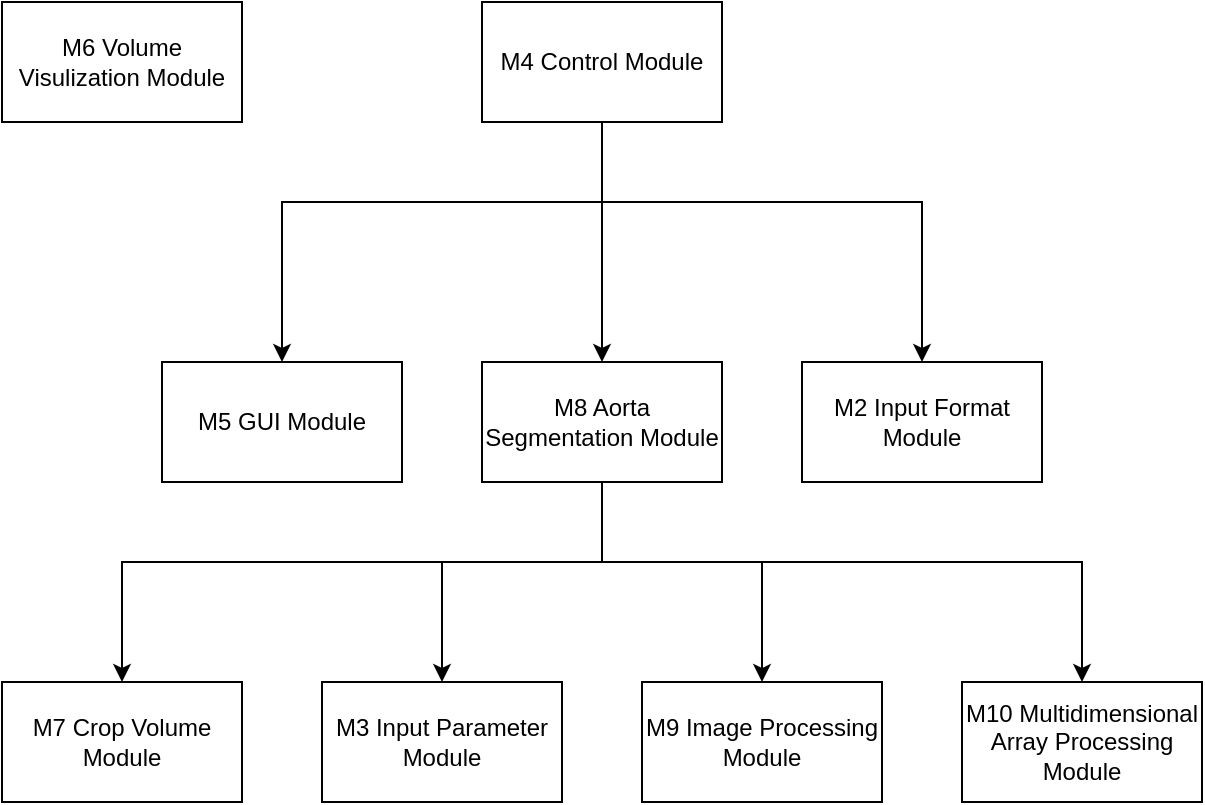 <mxfile version="21.5.0" type="device">
  <diagram id="C5RBs43oDa-KdzZeNtuy" name="Page-1">
    <mxGraphModel dx="1893" dy="592" grid="1" gridSize="10" guides="1" tooltips="1" connect="1" arrows="1" fold="1" page="1" pageScale="1" pageWidth="827" pageHeight="1169" math="0" shadow="0">
      <root>
        <mxCell id="WIyWlLk6GJQsqaUBKTNV-0" />
        <mxCell id="WIyWlLk6GJQsqaUBKTNV-1" parent="WIyWlLk6GJQsqaUBKTNV-0" />
        <mxCell id="1EBCY1boOkgSbMTvCufC-0" value="M5 GUI Module" style="rounded=0;whiteSpace=wrap;html=1;" vertex="1" parent="WIyWlLk6GJQsqaUBKTNV-1">
          <mxGeometry x="-120" y="300" width="120" height="60" as="geometry" />
        </mxCell>
        <mxCell id="1EBCY1boOkgSbMTvCufC-5" value="M2 Input Format Module" style="rounded=0;whiteSpace=wrap;html=1;" vertex="1" parent="WIyWlLk6GJQsqaUBKTNV-1">
          <mxGeometry x="200" y="300" width="120" height="60" as="geometry" />
        </mxCell>
        <mxCell id="1EBCY1boOkgSbMTvCufC-14" value="" style="edgeStyle=orthogonalEdgeStyle;rounded=0;orthogonalLoop=1;jettySize=auto;html=1;" edge="1" parent="WIyWlLk6GJQsqaUBKTNV-1" source="1EBCY1boOkgSbMTvCufC-7" target="1EBCY1boOkgSbMTvCufC-5">
          <mxGeometry relative="1" as="geometry">
            <Array as="points">
              <mxPoint x="100" y="220" />
              <mxPoint x="260" y="220" />
            </Array>
          </mxGeometry>
        </mxCell>
        <mxCell id="1EBCY1boOkgSbMTvCufC-19" value="" style="edgeStyle=orthogonalEdgeStyle;rounded=0;orthogonalLoop=1;jettySize=auto;html=1;" edge="1" parent="WIyWlLk6GJQsqaUBKTNV-1" source="1EBCY1boOkgSbMTvCufC-7" target="1EBCY1boOkgSbMTvCufC-18">
          <mxGeometry relative="1" as="geometry" />
        </mxCell>
        <mxCell id="1EBCY1boOkgSbMTvCufC-29" style="edgeStyle=orthogonalEdgeStyle;rounded=0;orthogonalLoop=1;jettySize=auto;html=1;entryX=0.5;entryY=0;entryDx=0;entryDy=0;" edge="1" parent="WIyWlLk6GJQsqaUBKTNV-1" source="1EBCY1boOkgSbMTvCufC-7" target="1EBCY1boOkgSbMTvCufC-0">
          <mxGeometry relative="1" as="geometry">
            <Array as="points">
              <mxPoint x="100" y="220" />
              <mxPoint x="-60" y="220" />
            </Array>
          </mxGeometry>
        </mxCell>
        <mxCell id="1EBCY1boOkgSbMTvCufC-7" value="M4 Control Module" style="rounded=0;whiteSpace=wrap;html=1;" vertex="1" parent="WIyWlLk6GJQsqaUBKTNV-1">
          <mxGeometry x="40" y="120" width="120" height="60" as="geometry" />
        </mxCell>
        <mxCell id="1EBCY1boOkgSbMTvCufC-15" value="M6 Volume Visulization Module" style="rounded=0;whiteSpace=wrap;html=1;" vertex="1" parent="WIyWlLk6GJQsqaUBKTNV-1">
          <mxGeometry x="-200" y="120" width="120" height="60" as="geometry" />
        </mxCell>
        <mxCell id="1EBCY1boOkgSbMTvCufC-17" value="M7 Crop Volume Module" style="rounded=0;whiteSpace=wrap;html=1;" vertex="1" parent="WIyWlLk6GJQsqaUBKTNV-1">
          <mxGeometry x="-200" y="460" width="120" height="60" as="geometry" />
        </mxCell>
        <mxCell id="1EBCY1boOkgSbMTvCufC-21" value="" style="edgeStyle=orthogonalEdgeStyle;rounded=0;orthogonalLoop=1;jettySize=auto;html=1;exitX=0.5;exitY=1;exitDx=0;exitDy=0;" edge="1" parent="WIyWlLk6GJQsqaUBKTNV-1" source="1EBCY1boOkgSbMTvCufC-18" target="1EBCY1boOkgSbMTvCufC-20">
          <mxGeometry relative="1" as="geometry">
            <mxPoint x="180" y="330" as="sourcePoint" />
            <Array as="points">
              <mxPoint x="100" y="400" />
              <mxPoint x="20" y="400" />
            </Array>
          </mxGeometry>
        </mxCell>
        <mxCell id="1EBCY1boOkgSbMTvCufC-23" value="" style="edgeStyle=orthogonalEdgeStyle;rounded=0;orthogonalLoop=1;jettySize=auto;html=1;exitX=0.5;exitY=1;exitDx=0;exitDy=0;" edge="1" parent="WIyWlLk6GJQsqaUBKTNV-1" source="1EBCY1boOkgSbMTvCufC-18" target="1EBCY1boOkgSbMTvCufC-22">
          <mxGeometry relative="1" as="geometry">
            <mxPoint x="180" y="330" as="sourcePoint" />
            <Array as="points">
              <mxPoint x="100" y="400" />
              <mxPoint x="180" y="400" />
            </Array>
          </mxGeometry>
        </mxCell>
        <mxCell id="1EBCY1boOkgSbMTvCufC-25" value="" style="edgeStyle=orthogonalEdgeStyle;rounded=0;orthogonalLoop=1;jettySize=auto;html=1;exitX=0.5;exitY=1;exitDx=0;exitDy=0;" edge="1" parent="WIyWlLk6GJQsqaUBKTNV-1" source="1EBCY1boOkgSbMTvCufC-18" target="1EBCY1boOkgSbMTvCufC-24">
          <mxGeometry relative="1" as="geometry">
            <mxPoint x="180" y="330" as="sourcePoint" />
            <Array as="points">
              <mxPoint x="100" y="400" />
              <mxPoint x="340" y="400" />
            </Array>
          </mxGeometry>
        </mxCell>
        <mxCell id="1EBCY1boOkgSbMTvCufC-28" value="" style="edgeStyle=orthogonalEdgeStyle;rounded=0;orthogonalLoop=1;jettySize=auto;html=1;" edge="1" parent="WIyWlLk6GJQsqaUBKTNV-1" source="1EBCY1boOkgSbMTvCufC-18" target="1EBCY1boOkgSbMTvCufC-17">
          <mxGeometry relative="1" as="geometry">
            <Array as="points">
              <mxPoint x="100" y="400" />
              <mxPoint x="-140" y="400" />
            </Array>
          </mxGeometry>
        </mxCell>
        <mxCell id="1EBCY1boOkgSbMTvCufC-18" value="M8 Aorta Segmentation Module" style="rounded=0;whiteSpace=wrap;html=1;" vertex="1" parent="WIyWlLk6GJQsqaUBKTNV-1">
          <mxGeometry x="40" y="300" width="120" height="60" as="geometry" />
        </mxCell>
        <mxCell id="1EBCY1boOkgSbMTvCufC-20" value="M3 Input Parameter Module" style="rounded=0;whiteSpace=wrap;html=1;" vertex="1" parent="WIyWlLk6GJQsqaUBKTNV-1">
          <mxGeometry x="-40" y="460" width="120" height="60" as="geometry" />
        </mxCell>
        <mxCell id="1EBCY1boOkgSbMTvCufC-22" value="M9 Image Processing Module" style="rounded=0;whiteSpace=wrap;html=1;" vertex="1" parent="WIyWlLk6GJQsqaUBKTNV-1">
          <mxGeometry x="120" y="460" width="120" height="60" as="geometry" />
        </mxCell>
        <mxCell id="1EBCY1boOkgSbMTvCufC-24" value="M10 Multidimensional Array Processing Module" style="rounded=0;whiteSpace=wrap;html=1;" vertex="1" parent="WIyWlLk6GJQsqaUBKTNV-1">
          <mxGeometry x="280" y="460" width="120" height="60" as="geometry" />
        </mxCell>
      </root>
    </mxGraphModel>
  </diagram>
</mxfile>
